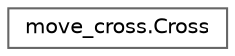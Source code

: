digraph "Graphical Class Hierarchy"
{
 // LATEX_PDF_SIZE
  bgcolor="transparent";
  edge [fontname=Helvetica,fontsize=10,labelfontname=Helvetica,labelfontsize=10];
  node [fontname=Helvetica,fontsize=10,shape=box,height=0.2,width=0.4];
  rankdir="LR";
  Node0 [id="Node000000",label="move_cross.Cross",height=0.2,width=0.4,color="grey40", fillcolor="white", style="filled",URL="$classmove__cross_1_1_cross.html",tooltip=" "];
}
